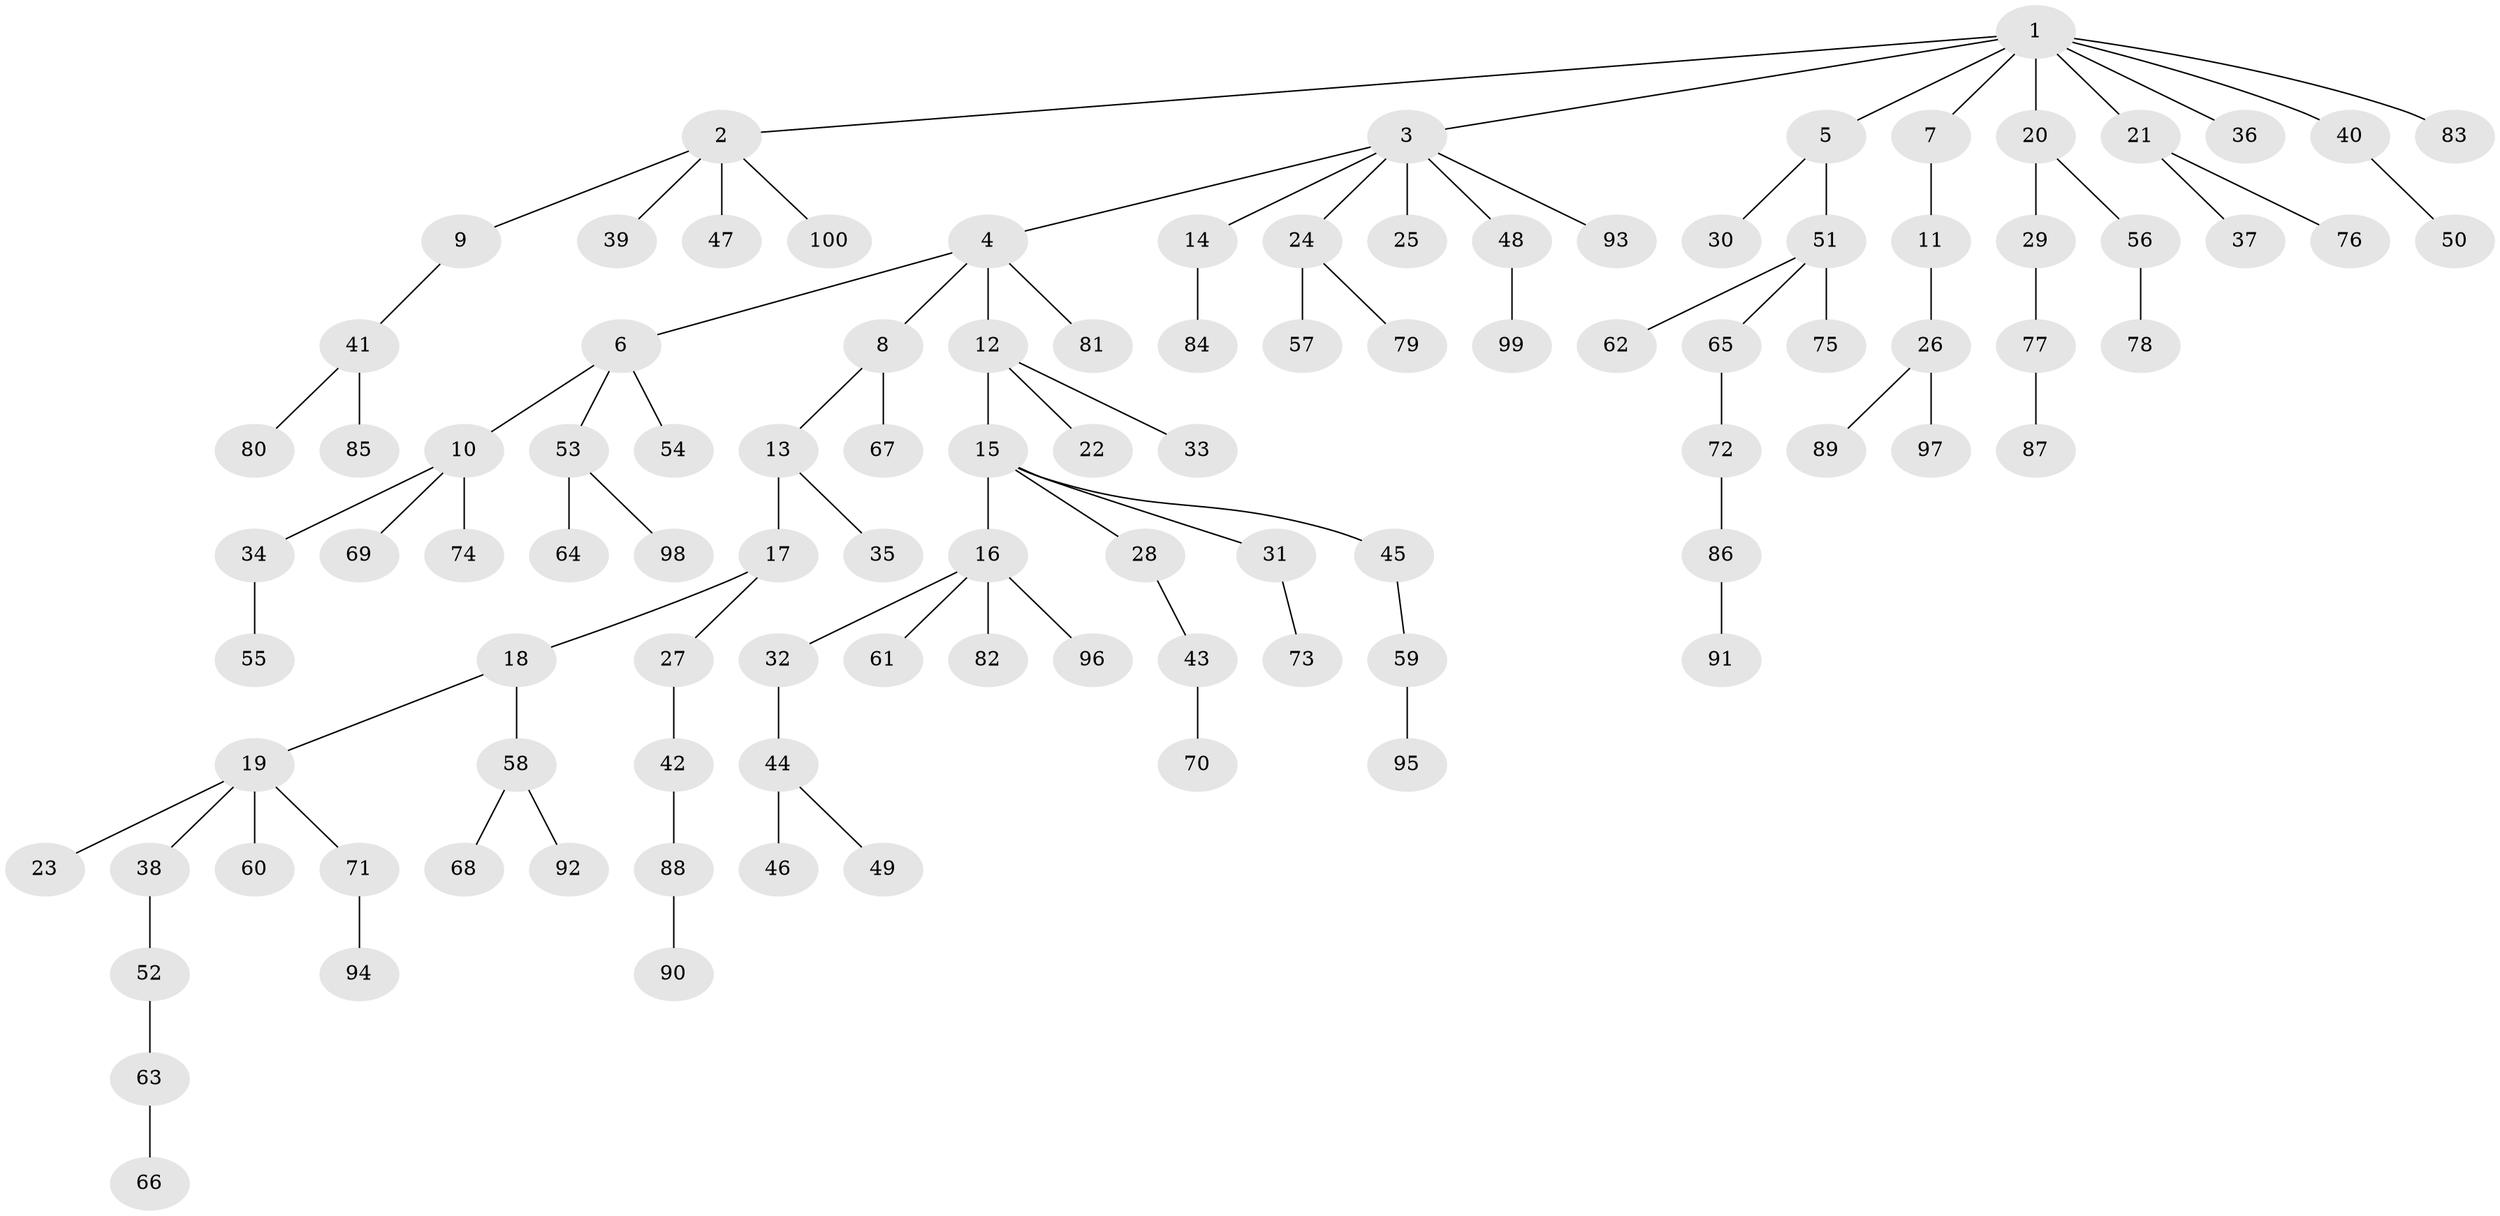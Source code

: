 // Generated by graph-tools (version 1.1) at 2025/38/02/21/25 10:38:55]
// undirected, 100 vertices, 99 edges
graph export_dot {
graph [start="1"]
  node [color=gray90,style=filled];
  1;
  2;
  3;
  4;
  5;
  6;
  7;
  8;
  9;
  10;
  11;
  12;
  13;
  14;
  15;
  16;
  17;
  18;
  19;
  20;
  21;
  22;
  23;
  24;
  25;
  26;
  27;
  28;
  29;
  30;
  31;
  32;
  33;
  34;
  35;
  36;
  37;
  38;
  39;
  40;
  41;
  42;
  43;
  44;
  45;
  46;
  47;
  48;
  49;
  50;
  51;
  52;
  53;
  54;
  55;
  56;
  57;
  58;
  59;
  60;
  61;
  62;
  63;
  64;
  65;
  66;
  67;
  68;
  69;
  70;
  71;
  72;
  73;
  74;
  75;
  76;
  77;
  78;
  79;
  80;
  81;
  82;
  83;
  84;
  85;
  86;
  87;
  88;
  89;
  90;
  91;
  92;
  93;
  94;
  95;
  96;
  97;
  98;
  99;
  100;
  1 -- 2;
  1 -- 3;
  1 -- 5;
  1 -- 7;
  1 -- 20;
  1 -- 21;
  1 -- 36;
  1 -- 40;
  1 -- 83;
  2 -- 9;
  2 -- 39;
  2 -- 47;
  2 -- 100;
  3 -- 4;
  3 -- 14;
  3 -- 24;
  3 -- 25;
  3 -- 48;
  3 -- 93;
  4 -- 6;
  4 -- 8;
  4 -- 12;
  4 -- 81;
  5 -- 30;
  5 -- 51;
  6 -- 10;
  6 -- 53;
  6 -- 54;
  7 -- 11;
  8 -- 13;
  8 -- 67;
  9 -- 41;
  10 -- 34;
  10 -- 69;
  10 -- 74;
  11 -- 26;
  12 -- 15;
  12 -- 22;
  12 -- 33;
  13 -- 17;
  13 -- 35;
  14 -- 84;
  15 -- 16;
  15 -- 28;
  15 -- 31;
  15 -- 45;
  16 -- 32;
  16 -- 61;
  16 -- 82;
  16 -- 96;
  17 -- 18;
  17 -- 27;
  18 -- 19;
  18 -- 58;
  19 -- 23;
  19 -- 38;
  19 -- 60;
  19 -- 71;
  20 -- 29;
  20 -- 56;
  21 -- 37;
  21 -- 76;
  24 -- 57;
  24 -- 79;
  26 -- 89;
  26 -- 97;
  27 -- 42;
  28 -- 43;
  29 -- 77;
  31 -- 73;
  32 -- 44;
  34 -- 55;
  38 -- 52;
  40 -- 50;
  41 -- 80;
  41 -- 85;
  42 -- 88;
  43 -- 70;
  44 -- 46;
  44 -- 49;
  45 -- 59;
  48 -- 99;
  51 -- 62;
  51 -- 65;
  51 -- 75;
  52 -- 63;
  53 -- 64;
  53 -- 98;
  56 -- 78;
  58 -- 68;
  58 -- 92;
  59 -- 95;
  63 -- 66;
  65 -- 72;
  71 -- 94;
  72 -- 86;
  77 -- 87;
  86 -- 91;
  88 -- 90;
}
